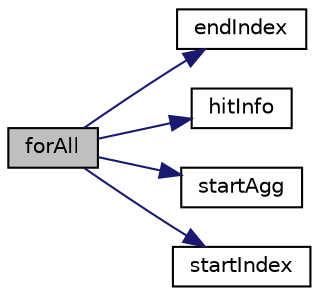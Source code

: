 digraph "forAll"
{
  bgcolor="transparent";
  edge [fontname="Helvetica",fontsize="10",labelfontname="Helvetica",labelfontsize="10"];
  node [fontname="Helvetica",fontsize="10",shape=record];
  rankdir="LR";
  Node1 [label="forAll",height=0.2,width=0.4,color="black", fillcolor="grey75", style="filled" fontcolor="black"];
  Node1 -> Node2 [color="midnightblue",fontsize="10",style="solid",fontname="Helvetica"];
  Node2 [label="endIndex",height=0.2,width=0.4,color="black",URL="$shootRays_8H.html#ad6d43dd93b923687942166cbf61e351d"];
  Node1 -> Node3 [color="midnightblue",fontsize="10",style="solid",fontname="Helvetica"];
  Node3 [label="hitInfo",height=0.2,width=0.4,color="black",URL="$shootRays_8H.html#aeeb7f2232c98add1252a48c0cac40d8b"];
  Node1 -> Node4 [color="midnightblue",fontsize="10",style="solid",fontname="Helvetica"];
  Node4 [label="startAgg",height=0.2,width=0.4,color="black",URL="$shootRays_8H.html#a39013d128e25d0b727444fc025de23a3"];
  Node1 -> Node5 [color="midnightblue",fontsize="10",style="solid",fontname="Helvetica"];
  Node5 [label="startIndex",height=0.2,width=0.4,color="black",URL="$shootRays_8H.html#a59cd2798cd61a33c07f040c29a241381"];
}
